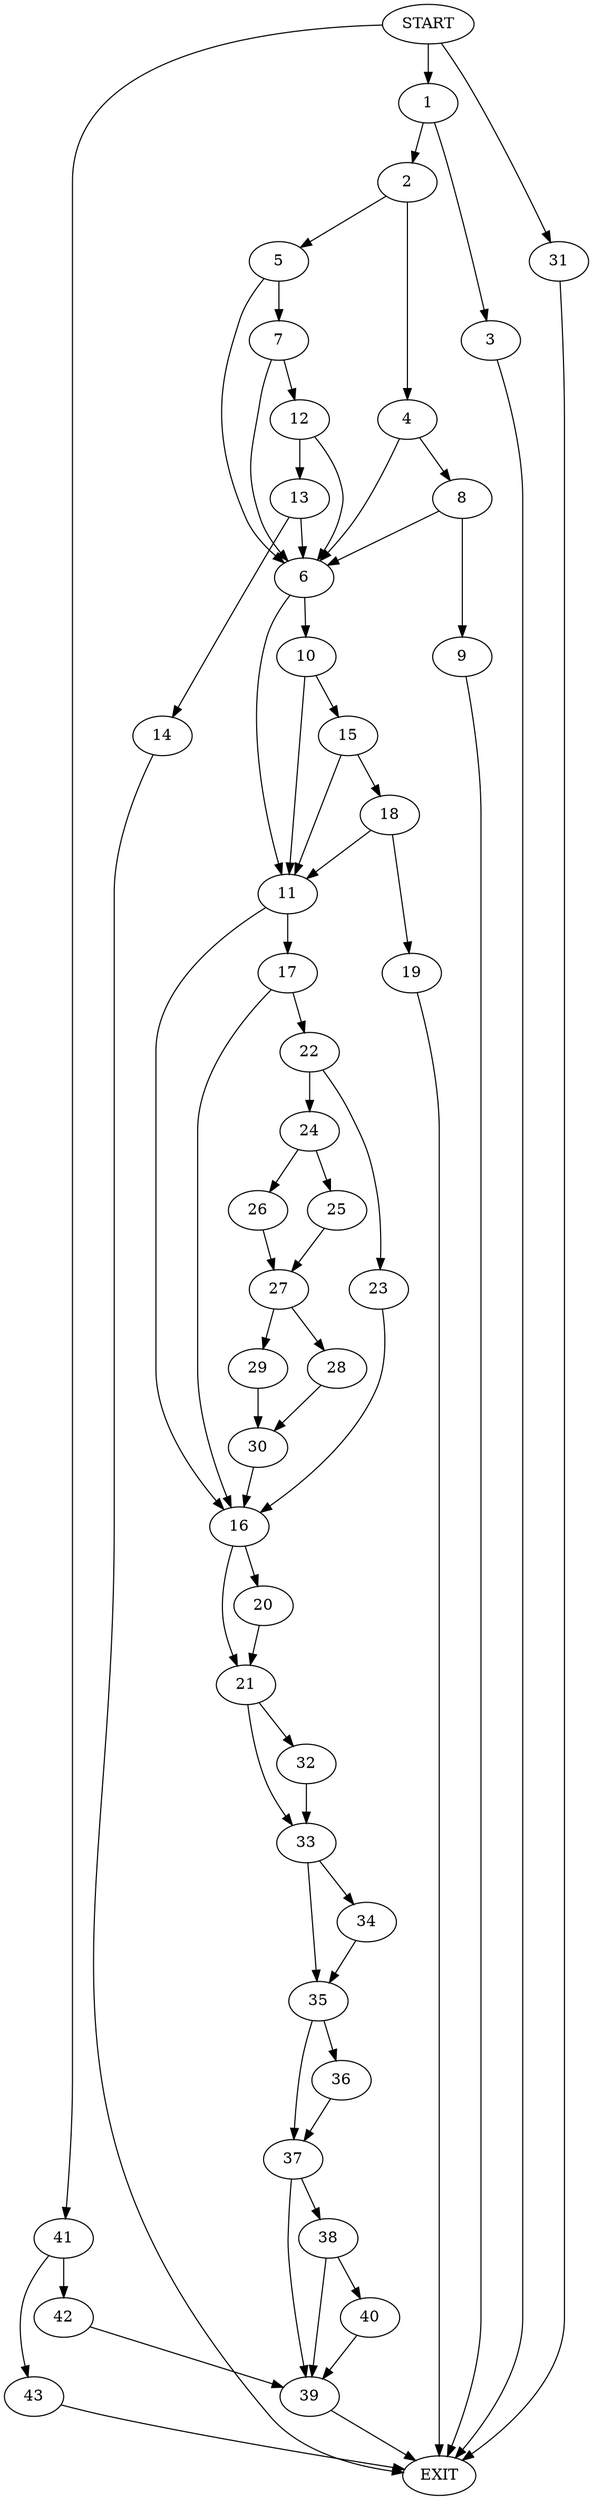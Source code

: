 digraph {
0 [label="START"]
44 [label="EXIT"]
0 -> 1
1 -> 2
1 -> 3
3 -> 44
2 -> 4
2 -> 5
5 -> 6
5 -> 7
4 -> 6
4 -> 8
8 -> 9
8 -> 6
6 -> 10
6 -> 11
9 -> 44
7 -> 12
7 -> 6
12 -> 13
12 -> 6
13 -> 14
13 -> 6
14 -> 44
10 -> 15
10 -> 11
11 -> 16
11 -> 17
15 -> 11
15 -> 18
18 -> 11
18 -> 19
19 -> 44
16 -> 20
16 -> 21
17 -> 16
17 -> 22
22 -> 23
22 -> 24
24 -> 25
24 -> 26
23 -> 16
25 -> 27
26 -> 27
27 -> 28
27 -> 29
28 -> 30
29 -> 30
30 -> 16
0 -> 31
31 -> 44
20 -> 21
21 -> 32
21 -> 33
32 -> 33
33 -> 34
33 -> 35
34 -> 35
35 -> 36
35 -> 37
37 -> 38
37 -> 39
36 -> 37
38 -> 40
38 -> 39
39 -> 44
40 -> 39
0 -> 41
41 -> 42
41 -> 43
43 -> 44
42 -> 39
}
